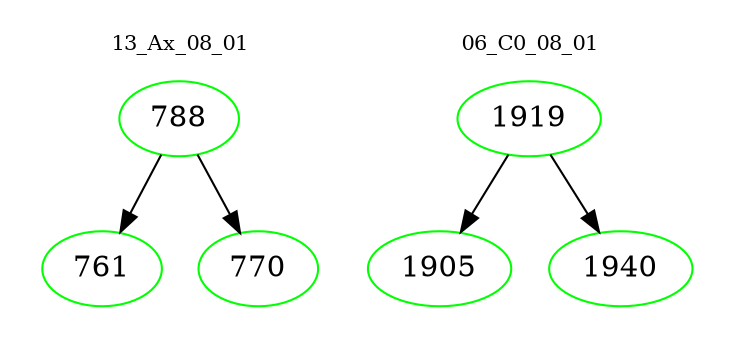 digraph{
subgraph cluster_0 {
color = white
label = "13_Ax_08_01";
fontsize=10;
T0_788 [label="788", color="green"]
T0_788 -> T0_761 [color="black"]
T0_761 [label="761", color="green"]
T0_788 -> T0_770 [color="black"]
T0_770 [label="770", color="green"]
}
subgraph cluster_1 {
color = white
label = "06_C0_08_01";
fontsize=10;
T1_1919 [label="1919", color="green"]
T1_1919 -> T1_1905 [color="black"]
T1_1905 [label="1905", color="green"]
T1_1919 -> T1_1940 [color="black"]
T1_1940 [label="1940", color="green"]
}
}

